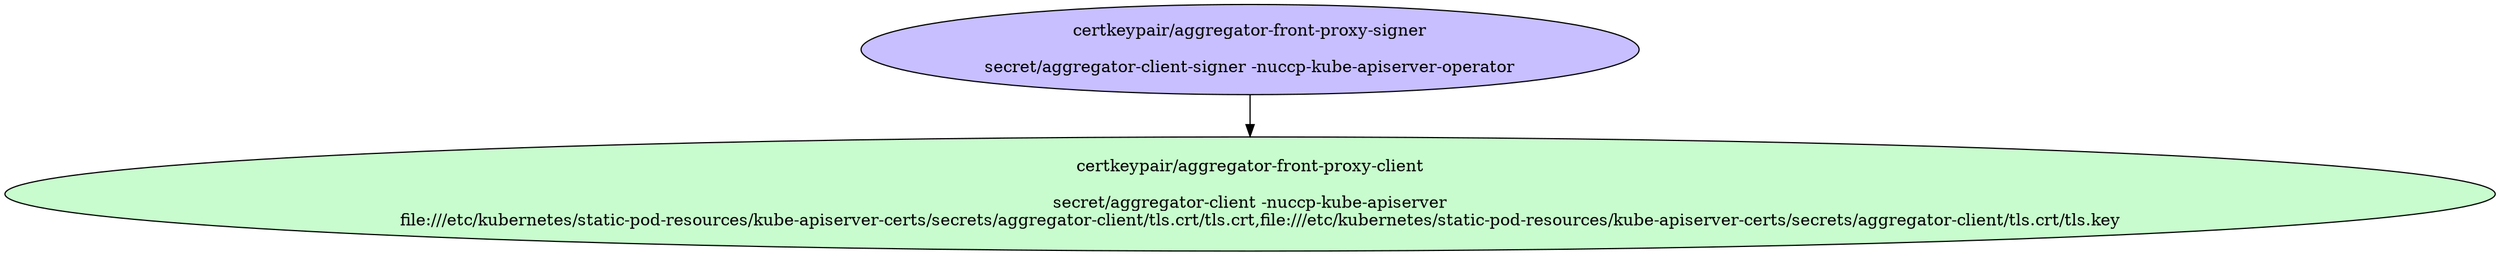 digraph "Local Certificate" {
  // Node definitions.
  0 [
    label="certkeypair/aggregator-front-proxy-signer\n\nsecret/aggregator-client-signer -nuccp-kube-apiserver-operator\n"
    style=filled
    fillcolor="#c7bfff"
  ];
  1 [
    label="certkeypair/aggregator-front-proxy-client\n\nsecret/aggregator-client -nuccp-kube-apiserver\n    file:///etc/kubernetes/static-pod-resources/kube-apiserver-certs/secrets/aggregator-client/tls.crt/tls.crt,file:///etc/kubernetes/static-pod-resources/kube-apiserver-certs/secrets/aggregator-client/tls.crt/tls.key\n"
    style=filled
    fillcolor="#c8fbcd"
  ];

  // Edge definitions.
  0 -> 1;
}